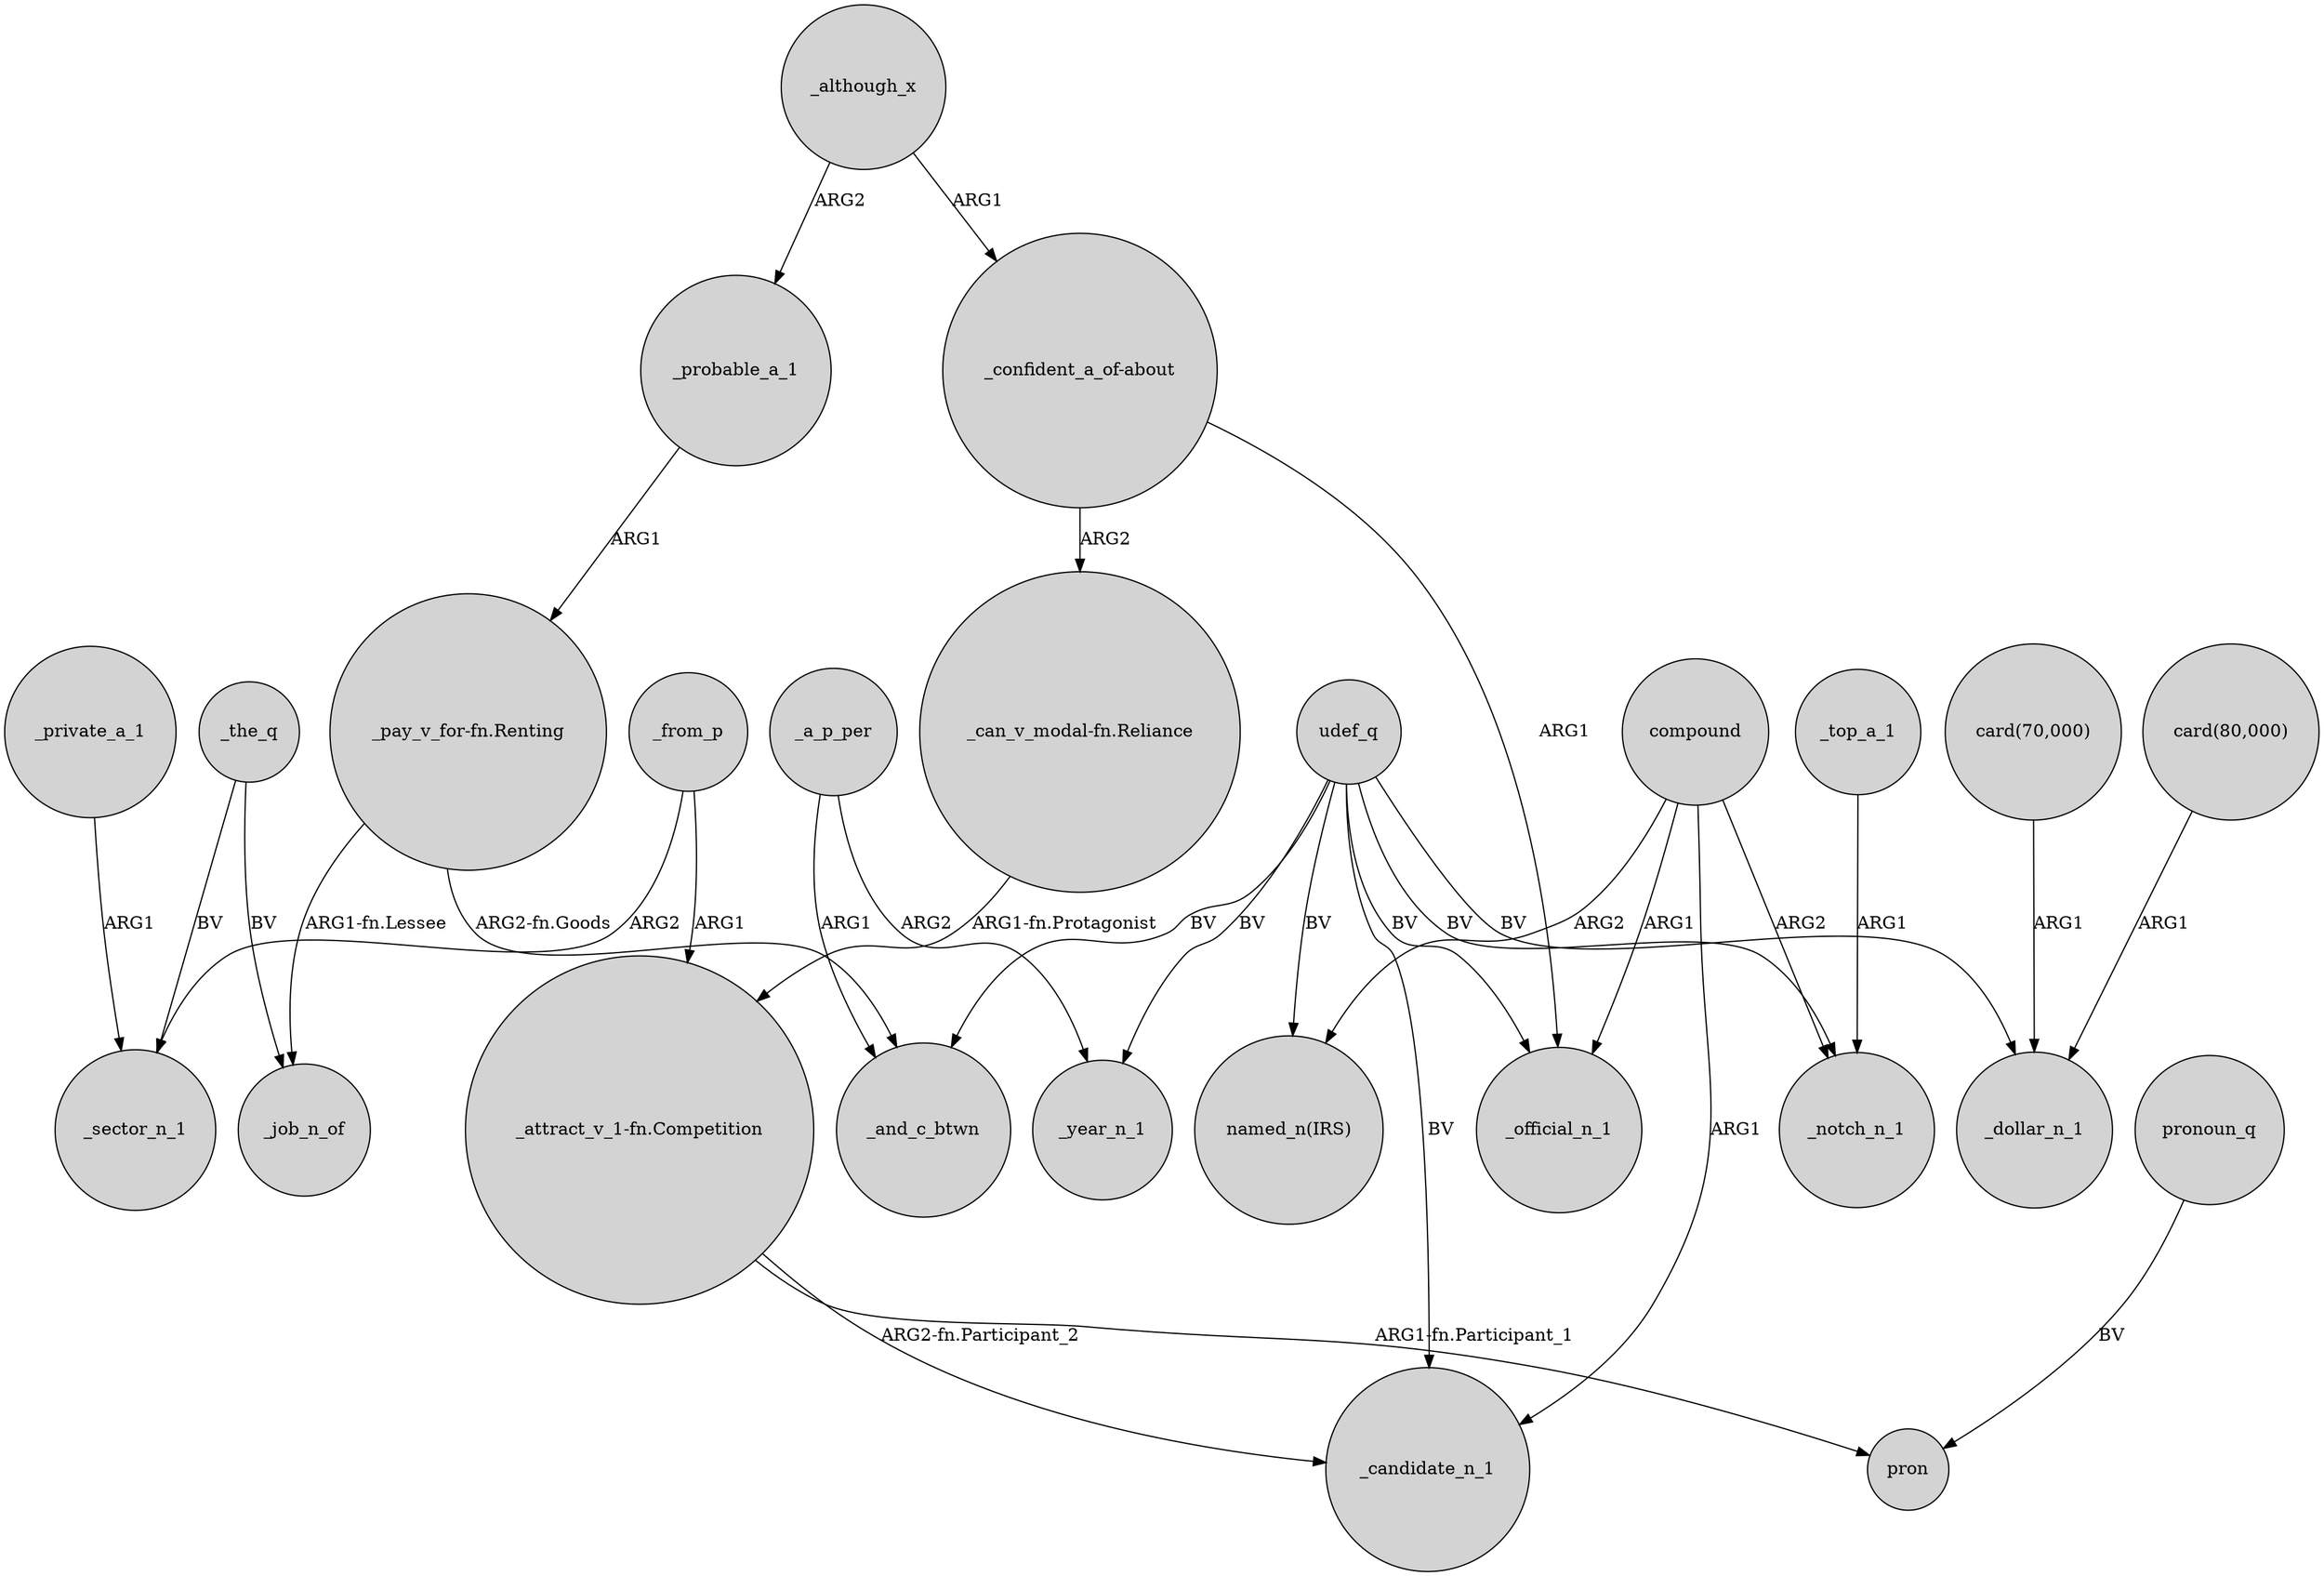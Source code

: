 digraph {
	node [shape=circle style=filled]
	_the_q -> _sector_n_1 [label=BV]
	udef_q -> _and_c_btwn [label=BV]
	_top_a_1 -> _notch_n_1 [label=ARG1]
	_from_p -> _sector_n_1 [label=ARG2]
	compound -> _notch_n_1 [label=ARG2]
	_a_p_per -> _year_n_1 [label=ARG2]
	"card(70,000)" -> _dollar_n_1 [label=ARG1]
	_probable_a_1 -> "_pay_v_for-fn.Renting" [label=ARG1]
	_private_a_1 -> _sector_n_1 [label=ARG1]
	"_attract_v_1-fn.Competition" -> _candidate_n_1 [label="ARG2-fn.Participant_2"]
	"_pay_v_for-fn.Renting" -> _and_c_btwn [label="ARG2-fn.Goods"]
	pronoun_q -> pron [label=BV]
	"card(80,000)" -> _dollar_n_1 [label=ARG1]
	_although_x -> "_confident_a_of-about" [label=ARG1]
	"_confident_a_of-about" -> "_can_v_modal-fn.Reliance" [label=ARG2]
	compound -> _candidate_n_1 [label=ARG1]
	"_can_v_modal-fn.Reliance" -> "_attract_v_1-fn.Competition" [label="ARG1-fn.Protagonist"]
	udef_q -> _notch_n_1 [label=BV]
	compound -> _official_n_1 [label=ARG1]
	udef_q -> _dollar_n_1 [label=BV]
	compound -> "named_n(IRS)" [label=ARG2]
	udef_q -> "named_n(IRS)" [label=BV]
	udef_q -> _candidate_n_1 [label=BV]
	_from_p -> "_attract_v_1-fn.Competition" [label=ARG1]
	_the_q -> _job_n_of [label=BV]
	"_pay_v_for-fn.Renting" -> _job_n_of [label="ARG1-fn.Lessee"]
	udef_q -> _official_n_1 [label=BV]
	"_confident_a_of-about" -> _official_n_1 [label=ARG1]
	udef_q -> _year_n_1 [label=BV]
	_although_x -> _probable_a_1 [label=ARG2]
	_a_p_per -> _and_c_btwn [label=ARG1]
	"_attract_v_1-fn.Competition" -> pron [label="ARG1-fn.Participant_1"]
}
